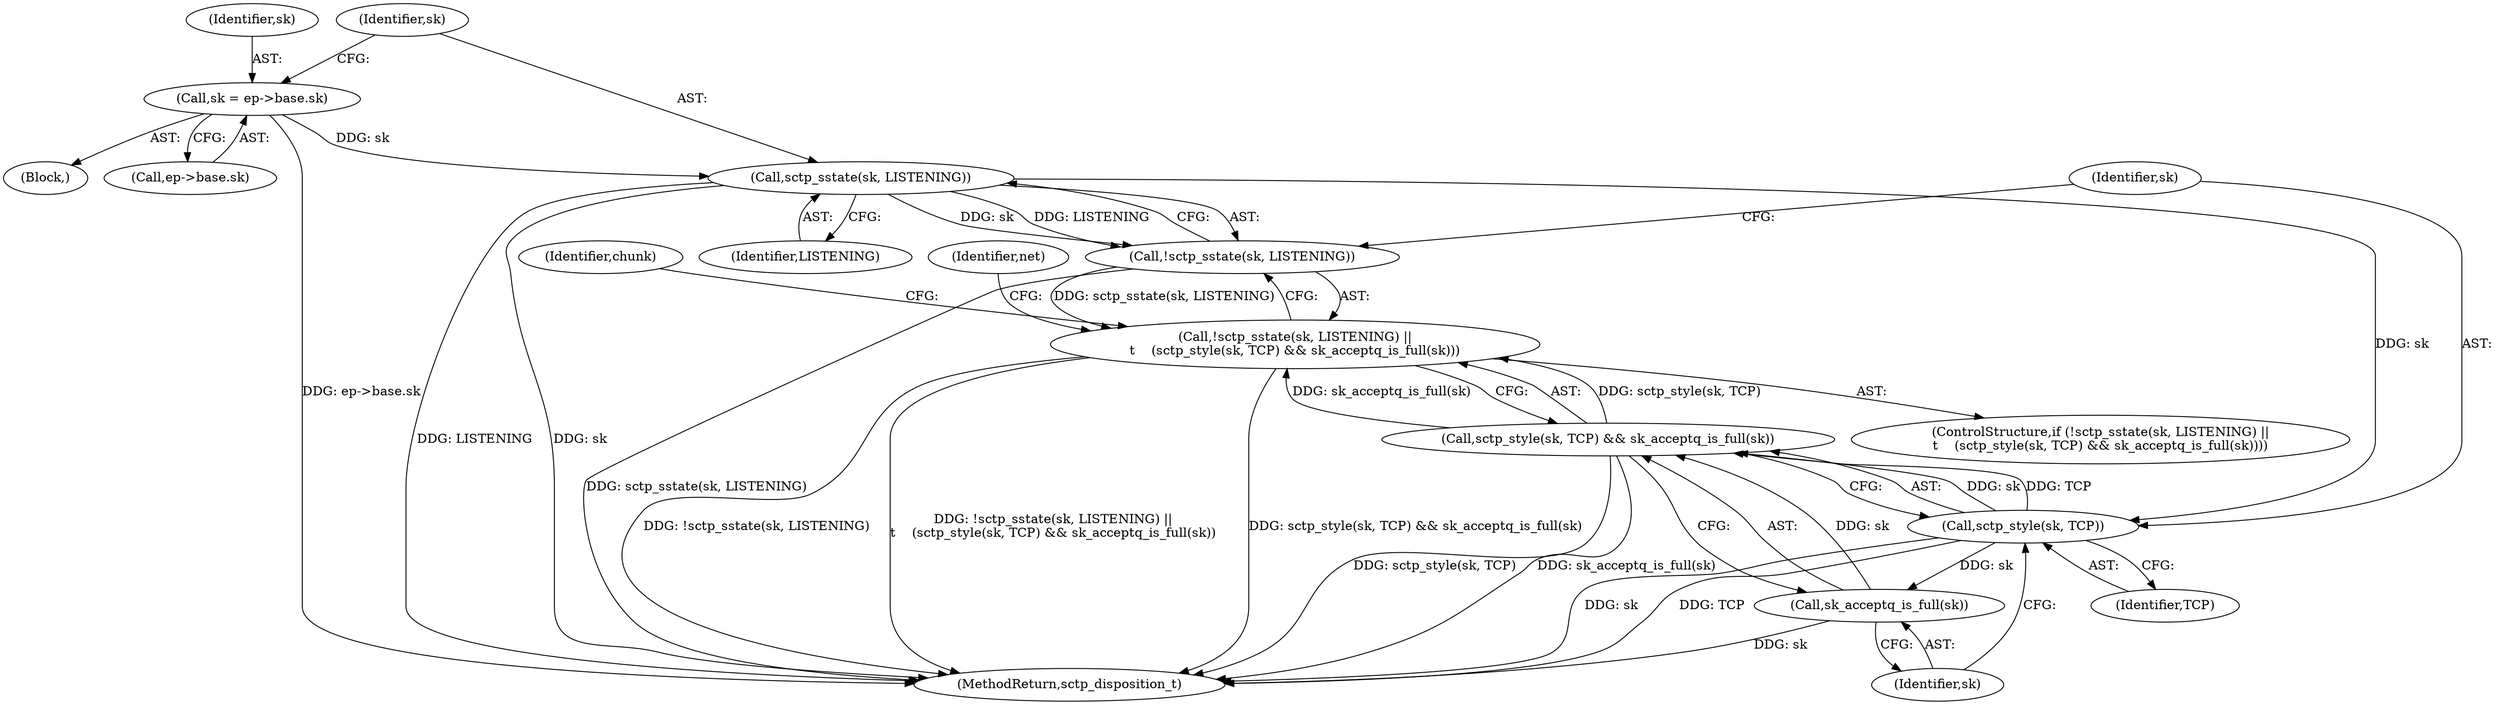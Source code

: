 digraph "0_linux_ec0223ec48a90cb605244b45f7c62de856403729@pointer" {
"1000183" [label="(Call,sk = ep->base.sk)"];
"1000193" [label="(Call,sctp_sstate(sk, LISTENING))"];
"1000192" [label="(Call,!sctp_sstate(sk, LISTENING))"];
"1000191" [label="(Call,!sctp_sstate(sk, LISTENING) ||\n\t    (sctp_style(sk, TCP) && sk_acceptq_is_full(sk)))"];
"1000197" [label="(Call,sctp_style(sk, TCP))"];
"1000196" [label="(Call,sctp_style(sk, TCP) && sk_acceptq_is_full(sk))"];
"1000200" [label="(Call,sk_acceptq_is_full(sk))"];
"1000192" [label="(Call,!sctp_sstate(sk, LISTENING))"];
"1000199" [label="(Identifier,TCP)"];
"1000191" [label="(Call,!sctp_sstate(sk, LISTENING) ||\n\t    (sctp_style(sk, TCP) && sk_acceptq_is_full(sk)))"];
"1000196" [label="(Call,sctp_style(sk, TCP) && sk_acceptq_is_full(sk))"];
"1000213" [label="(Identifier,chunk)"];
"1000200" [label="(Call,sk_acceptq_is_full(sk))"];
"1000184" [label="(Identifier,sk)"];
"1000194" [label="(Identifier,sk)"];
"1000195" [label="(Identifier,LISTENING)"];
"1000201" [label="(Identifier,sk)"];
"1000185" [label="(Call,ep->base.sk)"];
"1000190" [label="(ControlStructure,if (!sctp_sstate(sk, LISTENING) ||\n\t    (sctp_style(sk, TCP) && sk_acceptq_is_full(sk))))"];
"1000545" [label="(MethodReturn,sctp_disposition_t)"];
"1000127" [label="(Block,)"];
"1000204" [label="(Identifier,net)"];
"1000197" [label="(Call,sctp_style(sk, TCP))"];
"1000183" [label="(Call,sk = ep->base.sk)"];
"1000193" [label="(Call,sctp_sstate(sk, LISTENING))"];
"1000198" [label="(Identifier,sk)"];
"1000183" -> "1000127"  [label="AST: "];
"1000183" -> "1000185"  [label="CFG: "];
"1000184" -> "1000183"  [label="AST: "];
"1000185" -> "1000183"  [label="AST: "];
"1000194" -> "1000183"  [label="CFG: "];
"1000183" -> "1000545"  [label="DDG: ep->base.sk"];
"1000183" -> "1000193"  [label="DDG: sk"];
"1000193" -> "1000192"  [label="AST: "];
"1000193" -> "1000195"  [label="CFG: "];
"1000194" -> "1000193"  [label="AST: "];
"1000195" -> "1000193"  [label="AST: "];
"1000192" -> "1000193"  [label="CFG: "];
"1000193" -> "1000545"  [label="DDG: sk"];
"1000193" -> "1000545"  [label="DDG: LISTENING"];
"1000193" -> "1000192"  [label="DDG: sk"];
"1000193" -> "1000192"  [label="DDG: LISTENING"];
"1000193" -> "1000197"  [label="DDG: sk"];
"1000192" -> "1000191"  [label="AST: "];
"1000198" -> "1000192"  [label="CFG: "];
"1000191" -> "1000192"  [label="CFG: "];
"1000192" -> "1000545"  [label="DDG: sctp_sstate(sk, LISTENING)"];
"1000192" -> "1000191"  [label="DDG: sctp_sstate(sk, LISTENING)"];
"1000191" -> "1000190"  [label="AST: "];
"1000191" -> "1000196"  [label="CFG: "];
"1000196" -> "1000191"  [label="AST: "];
"1000204" -> "1000191"  [label="CFG: "];
"1000213" -> "1000191"  [label="CFG: "];
"1000191" -> "1000545"  [label="DDG: !sctp_sstate(sk, LISTENING) ||\n\t    (sctp_style(sk, TCP) && sk_acceptq_is_full(sk))"];
"1000191" -> "1000545"  [label="DDG: sctp_style(sk, TCP) && sk_acceptq_is_full(sk)"];
"1000191" -> "1000545"  [label="DDG: !sctp_sstate(sk, LISTENING)"];
"1000196" -> "1000191"  [label="DDG: sctp_style(sk, TCP)"];
"1000196" -> "1000191"  [label="DDG: sk_acceptq_is_full(sk)"];
"1000197" -> "1000196"  [label="AST: "];
"1000197" -> "1000199"  [label="CFG: "];
"1000198" -> "1000197"  [label="AST: "];
"1000199" -> "1000197"  [label="AST: "];
"1000201" -> "1000197"  [label="CFG: "];
"1000196" -> "1000197"  [label="CFG: "];
"1000197" -> "1000545"  [label="DDG: TCP"];
"1000197" -> "1000545"  [label="DDG: sk"];
"1000197" -> "1000196"  [label="DDG: sk"];
"1000197" -> "1000196"  [label="DDG: TCP"];
"1000197" -> "1000200"  [label="DDG: sk"];
"1000196" -> "1000200"  [label="CFG: "];
"1000200" -> "1000196"  [label="AST: "];
"1000196" -> "1000545"  [label="DDG: sk_acceptq_is_full(sk)"];
"1000196" -> "1000545"  [label="DDG: sctp_style(sk, TCP)"];
"1000200" -> "1000196"  [label="DDG: sk"];
"1000200" -> "1000201"  [label="CFG: "];
"1000201" -> "1000200"  [label="AST: "];
"1000200" -> "1000545"  [label="DDG: sk"];
}
